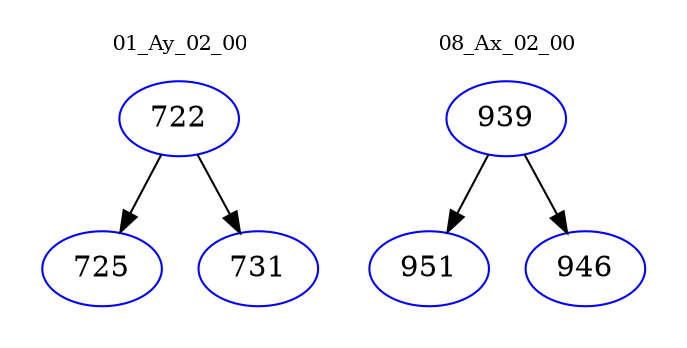 digraph{
subgraph cluster_0 {
color = white
label = "01_Ay_02_00";
fontsize=10;
T0_722 [label="722", color="blue"]
T0_722 -> T0_725 [color="black"]
T0_725 [label="725", color="blue"]
T0_722 -> T0_731 [color="black"]
T0_731 [label="731", color="blue"]
}
subgraph cluster_1 {
color = white
label = "08_Ax_02_00";
fontsize=10;
T1_939 [label="939", color="blue"]
T1_939 -> T1_951 [color="black"]
T1_951 [label="951", color="blue"]
T1_939 -> T1_946 [color="black"]
T1_946 [label="946", color="blue"]
}
}
